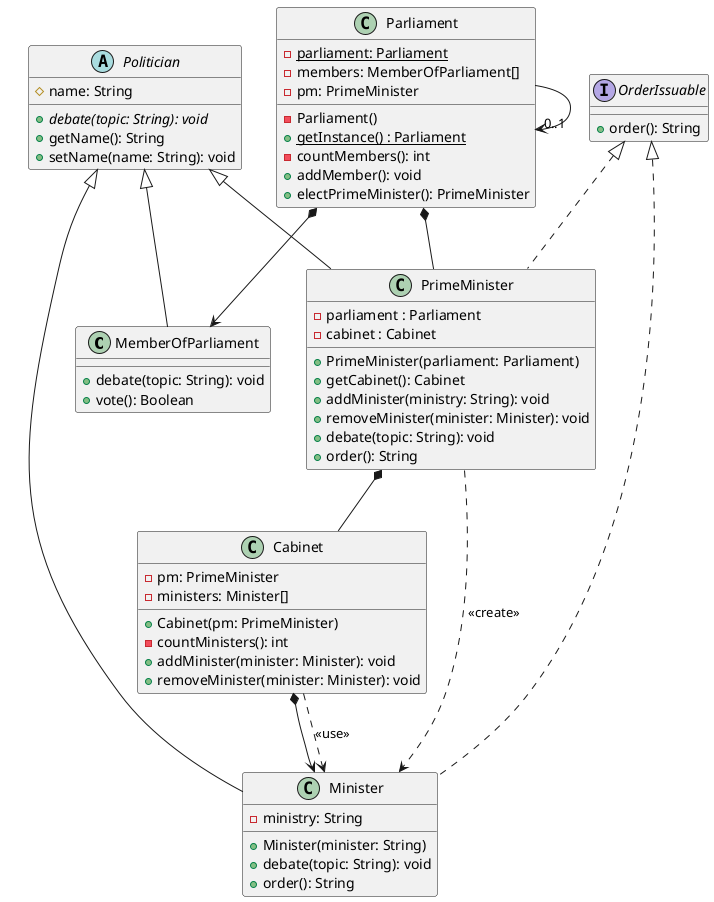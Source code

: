 @startuml

class MemberOfParliament extends Politician

Parliament --> "0..1" Parliament
Parliament *--> MemberOfParliament 
Parliament *-- PrimeMinister

class PrimeMinister extends Politician
class PrimeMinister implements OrderIssuable
PrimeMinister *-- Cabinet
PrimeMinister ..> Minister : "<<create>>"

Cabinet ..> Minister : "<<use>>"
Cabinet *--> Minister

class Minister extends Politician
class Minister implements OrderIssuable

abstract class Politician {
    # name: String
    + {abstract} debate(topic: String): void
    + getName(): String
    + setName(name: String): void
}

interface OrderIssuable {
    + order(): String
}

class MemberOfParliament {
    + debate(topic: String): void
    + vote(): Boolean
}

class Parliament {
    - {static} parliament: Parliament
    - members: MemberOfParliament[]
    - pm: PrimeMinister   

    - Parliament()
    + {static} getInstance() : Parliament
    - countMembers(): int
    + addMember(): void
    + electPrimeMinister(): PrimeMinister
}

class PrimeMinister {
    - parliament : Parliament
    - cabinet : Cabinet

    + PrimeMinister(parliament: Parliament)
    + getCabinet(): Cabinet
    + addMinister(ministry: String): void
    + removeMinister(minister: Minister): void
    + debate(topic: String): void
    + order(): String
}

class Cabinet {
    - pm: PrimeMinister
    - ministers: Minister[]

    + Cabinet(pm: PrimeMinister)
    - countMinisters(): int
    + addMinister(minister: Minister): void
    + removeMinister(minister: Minister): void
}

class Minister {
    - ministry: String
    
    + Minister(minister: String)
    + debate(topic: String): void
    + order(): String
}
@enduml